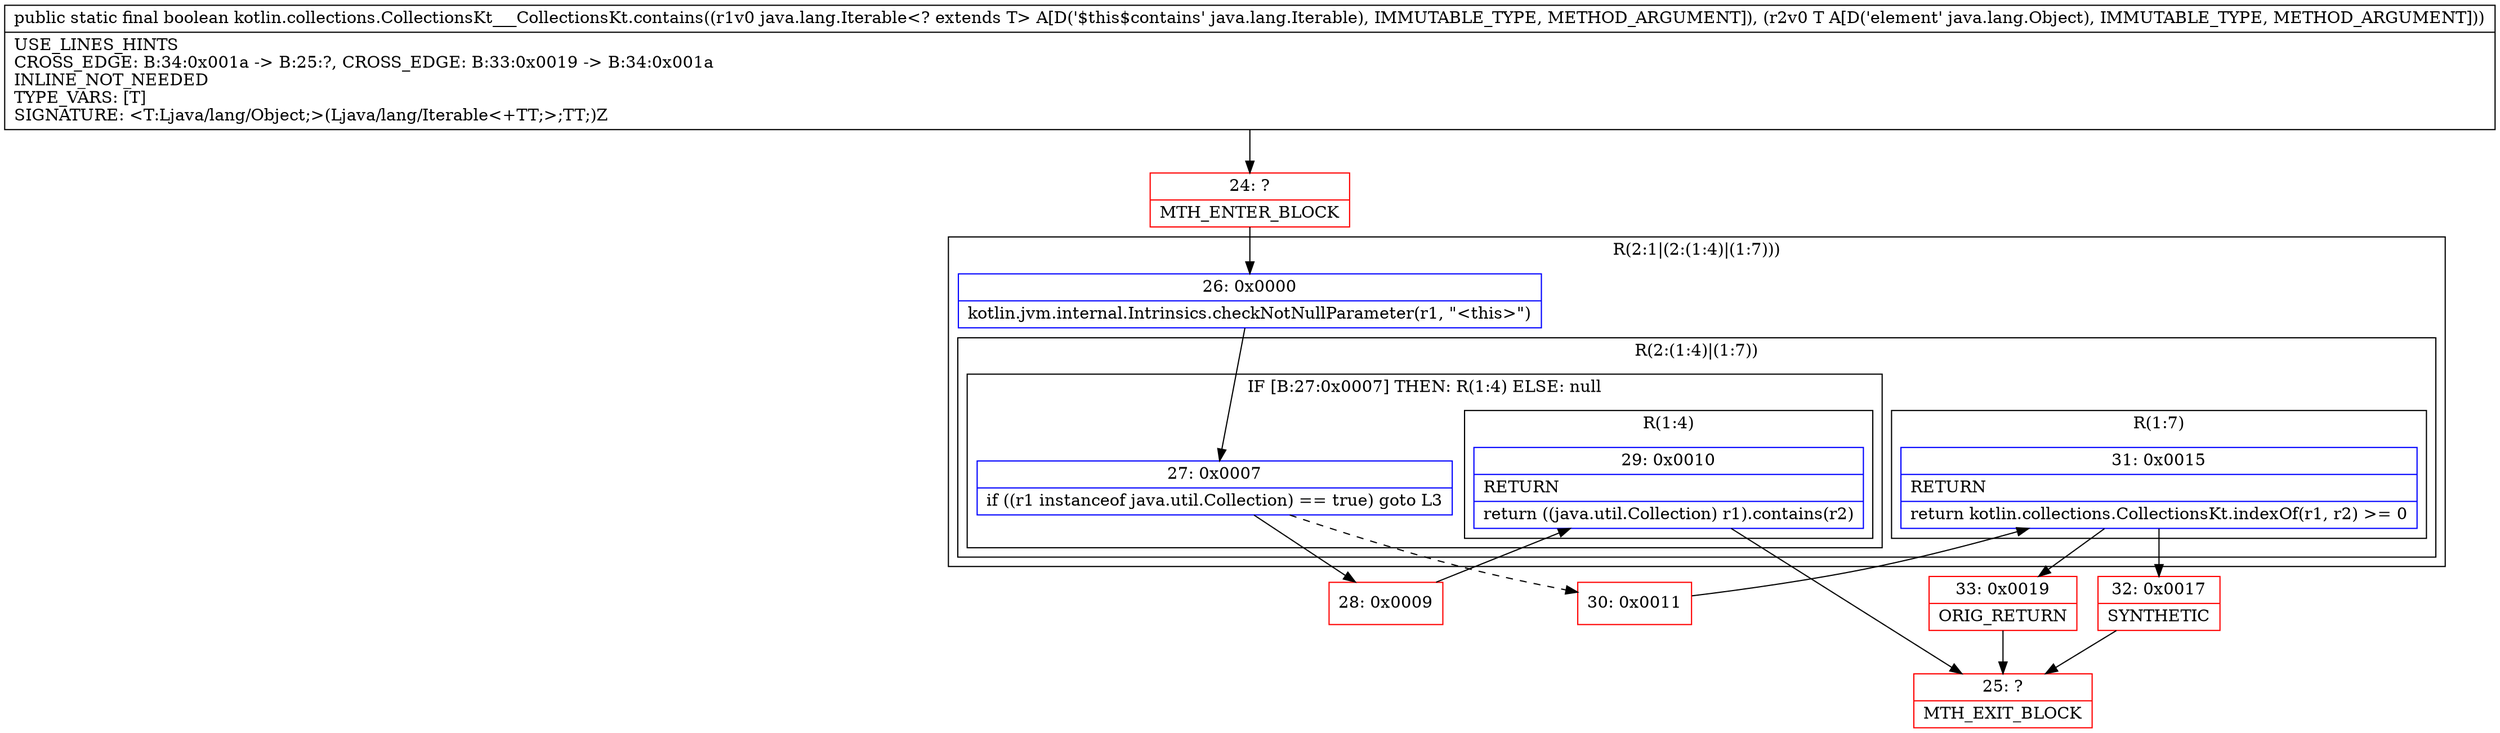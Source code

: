 digraph "CFG forkotlin.collections.CollectionsKt___CollectionsKt.contains(Ljava\/lang\/Iterable;Ljava\/lang\/Object;)Z" {
subgraph cluster_Region_1022192784 {
label = "R(2:1|(2:(1:4)|(1:7)))";
node [shape=record,color=blue];
Node_26 [shape=record,label="{26\:\ 0x0000|kotlin.jvm.internal.Intrinsics.checkNotNullParameter(r1, \"\<this\>\")\l}"];
subgraph cluster_Region_5578096 {
label = "R(2:(1:4)|(1:7))";
node [shape=record,color=blue];
subgraph cluster_IfRegion_608988681 {
label = "IF [B:27:0x0007] THEN: R(1:4) ELSE: null";
node [shape=record,color=blue];
Node_27 [shape=record,label="{27\:\ 0x0007|if ((r1 instanceof java.util.Collection) == true) goto L3\l}"];
subgraph cluster_Region_2063155549 {
label = "R(1:4)";
node [shape=record,color=blue];
Node_29 [shape=record,label="{29\:\ 0x0010|RETURN\l|return ((java.util.Collection) r1).contains(r2)\l}"];
}
}
subgraph cluster_Region_765930366 {
label = "R(1:7)";
node [shape=record,color=blue];
Node_31 [shape=record,label="{31\:\ 0x0015|RETURN\l|return kotlin.collections.CollectionsKt.indexOf(r1, r2) \>= 0\l}"];
}
}
}
Node_24 [shape=record,color=red,label="{24\:\ ?|MTH_ENTER_BLOCK\l}"];
Node_28 [shape=record,color=red,label="{28\:\ 0x0009}"];
Node_25 [shape=record,color=red,label="{25\:\ ?|MTH_EXIT_BLOCK\l}"];
Node_30 [shape=record,color=red,label="{30\:\ 0x0011}"];
Node_32 [shape=record,color=red,label="{32\:\ 0x0017|SYNTHETIC\l}"];
Node_33 [shape=record,color=red,label="{33\:\ 0x0019|ORIG_RETURN\l}"];
MethodNode[shape=record,label="{public static final boolean kotlin.collections.CollectionsKt___CollectionsKt.contains((r1v0 java.lang.Iterable\<? extends T\> A[D('$this$contains' java.lang.Iterable), IMMUTABLE_TYPE, METHOD_ARGUMENT]), (r2v0 T A[D('element' java.lang.Object), IMMUTABLE_TYPE, METHOD_ARGUMENT]))  | USE_LINES_HINTS\lCROSS_EDGE: B:34:0x001a \-\> B:25:?, CROSS_EDGE: B:33:0x0019 \-\> B:34:0x001a\lINLINE_NOT_NEEDED\lTYPE_VARS: [T]\lSIGNATURE: \<T:Ljava\/lang\/Object;\>(Ljava\/lang\/Iterable\<+TT;\>;TT;)Z\l}"];
MethodNode -> Node_24;Node_26 -> Node_27;
Node_27 -> Node_28;
Node_27 -> Node_30[style=dashed];
Node_29 -> Node_25;
Node_31 -> Node_32;
Node_31 -> Node_33;
Node_24 -> Node_26;
Node_28 -> Node_29;
Node_30 -> Node_31;
Node_32 -> Node_25;
Node_33 -> Node_25;
}

